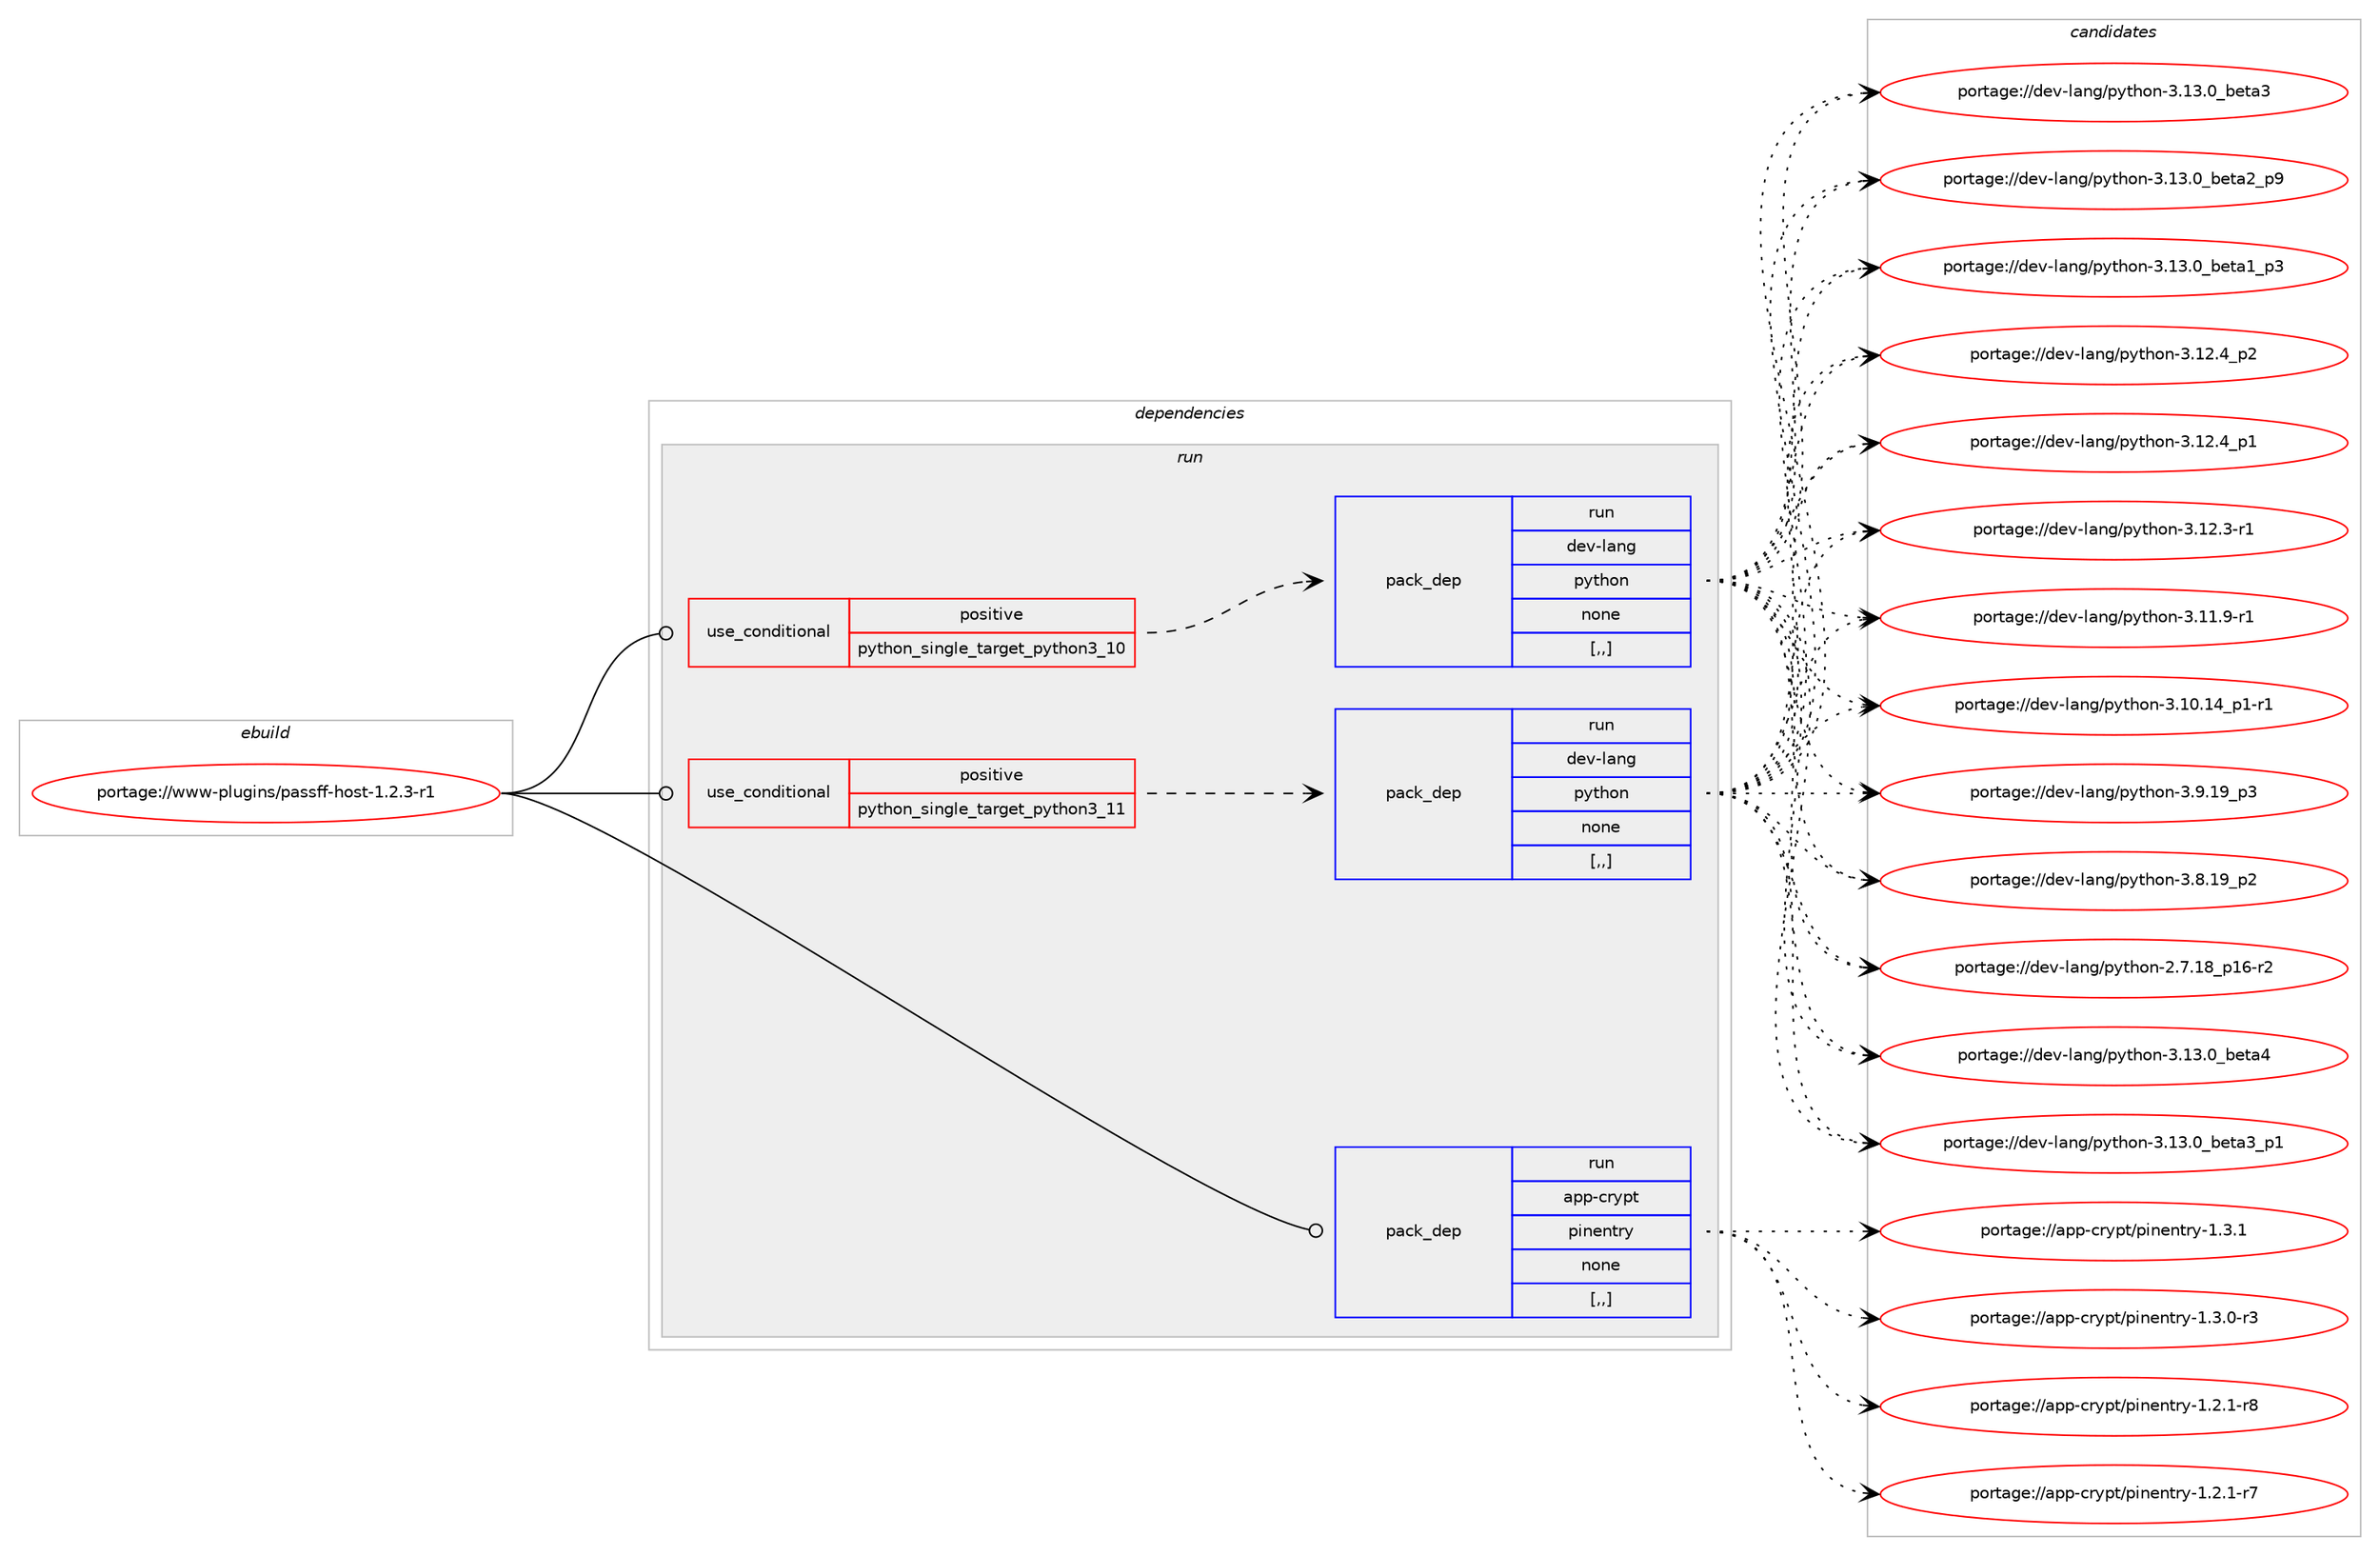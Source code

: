 digraph prolog {

# *************
# Graph options
# *************

newrank=true;
concentrate=true;
compound=true;
graph [rankdir=LR,fontname=Helvetica,fontsize=10,ranksep=1.5];#, ranksep=2.5, nodesep=0.2];
edge  [arrowhead=vee];
node  [fontname=Helvetica,fontsize=10];

# **********
# The ebuild
# **********

subgraph cluster_leftcol {
color=gray;
label=<<i>ebuild</i>>;
id [label="portage://www-plugins/passff-host-1.2.3-r1", color=red, width=4, href="../www-plugins/passff-host-1.2.3-r1.svg"];
}

# ****************
# The dependencies
# ****************

subgraph cluster_midcol {
color=gray;
label=<<i>dependencies</i>>;
subgraph cluster_compile {
fillcolor="#eeeeee";
style=filled;
label=<<i>compile</i>>;
}
subgraph cluster_compileandrun {
fillcolor="#eeeeee";
style=filled;
label=<<i>compile and run</i>>;
}
subgraph cluster_run {
fillcolor="#eeeeee";
style=filled;
label=<<i>run</i>>;
subgraph cond120382 {
dependency452492 [label=<<TABLE BORDER="0" CELLBORDER="1" CELLSPACING="0" CELLPADDING="4"><TR><TD ROWSPAN="3" CELLPADDING="10">use_conditional</TD></TR><TR><TD>positive</TD></TR><TR><TD>python_single_target_python3_10</TD></TR></TABLE>>, shape=none, color=red];
subgraph pack328747 {
dependency452493 [label=<<TABLE BORDER="0" CELLBORDER="1" CELLSPACING="0" CELLPADDING="4" WIDTH="220"><TR><TD ROWSPAN="6" CELLPADDING="30">pack_dep</TD></TR><TR><TD WIDTH="110">run</TD></TR><TR><TD>dev-lang</TD></TR><TR><TD>python</TD></TR><TR><TD>none</TD></TR><TR><TD>[,,]</TD></TR></TABLE>>, shape=none, color=blue];
}
dependency452492:e -> dependency452493:w [weight=20,style="dashed",arrowhead="vee"];
}
id:e -> dependency452492:w [weight=20,style="solid",arrowhead="odot"];
subgraph cond120383 {
dependency452494 [label=<<TABLE BORDER="0" CELLBORDER="1" CELLSPACING="0" CELLPADDING="4"><TR><TD ROWSPAN="3" CELLPADDING="10">use_conditional</TD></TR><TR><TD>positive</TD></TR><TR><TD>python_single_target_python3_11</TD></TR></TABLE>>, shape=none, color=red];
subgraph pack328748 {
dependency452495 [label=<<TABLE BORDER="0" CELLBORDER="1" CELLSPACING="0" CELLPADDING="4" WIDTH="220"><TR><TD ROWSPAN="6" CELLPADDING="30">pack_dep</TD></TR><TR><TD WIDTH="110">run</TD></TR><TR><TD>dev-lang</TD></TR><TR><TD>python</TD></TR><TR><TD>none</TD></TR><TR><TD>[,,]</TD></TR></TABLE>>, shape=none, color=blue];
}
dependency452494:e -> dependency452495:w [weight=20,style="dashed",arrowhead="vee"];
}
id:e -> dependency452494:w [weight=20,style="solid",arrowhead="odot"];
subgraph pack328749 {
dependency452496 [label=<<TABLE BORDER="0" CELLBORDER="1" CELLSPACING="0" CELLPADDING="4" WIDTH="220"><TR><TD ROWSPAN="6" CELLPADDING="30">pack_dep</TD></TR><TR><TD WIDTH="110">run</TD></TR><TR><TD>app-crypt</TD></TR><TR><TD>pinentry</TD></TR><TR><TD>none</TD></TR><TR><TD>[,,]</TD></TR></TABLE>>, shape=none, color=blue];
}
id:e -> dependency452496:w [weight=20,style="solid",arrowhead="odot"];
}
}

# **************
# The candidates
# **************

subgraph cluster_choices {
rank=same;
color=gray;
label=<<i>candidates</i>>;

subgraph choice328747 {
color=black;
nodesep=1;
choice1001011184510897110103471121211161041111104551464951464895981011169752 [label="portage://dev-lang/python-3.13.0_beta4", color=red, width=4,href="../dev-lang/python-3.13.0_beta4.svg"];
choice10010111845108971101034711212111610411111045514649514648959810111697519511249 [label="portage://dev-lang/python-3.13.0_beta3_p1", color=red, width=4,href="../dev-lang/python-3.13.0_beta3_p1.svg"];
choice1001011184510897110103471121211161041111104551464951464895981011169751 [label="portage://dev-lang/python-3.13.0_beta3", color=red, width=4,href="../dev-lang/python-3.13.0_beta3.svg"];
choice10010111845108971101034711212111610411111045514649514648959810111697509511257 [label="portage://dev-lang/python-3.13.0_beta2_p9", color=red, width=4,href="../dev-lang/python-3.13.0_beta2_p9.svg"];
choice10010111845108971101034711212111610411111045514649514648959810111697499511251 [label="portage://dev-lang/python-3.13.0_beta1_p3", color=red, width=4,href="../dev-lang/python-3.13.0_beta1_p3.svg"];
choice100101118451089711010347112121116104111110455146495046529511250 [label="portage://dev-lang/python-3.12.4_p2", color=red, width=4,href="../dev-lang/python-3.12.4_p2.svg"];
choice100101118451089711010347112121116104111110455146495046529511249 [label="portage://dev-lang/python-3.12.4_p1", color=red, width=4,href="../dev-lang/python-3.12.4_p1.svg"];
choice100101118451089711010347112121116104111110455146495046514511449 [label="portage://dev-lang/python-3.12.3-r1", color=red, width=4,href="../dev-lang/python-3.12.3-r1.svg"];
choice100101118451089711010347112121116104111110455146494946574511449 [label="portage://dev-lang/python-3.11.9-r1", color=red, width=4,href="../dev-lang/python-3.11.9-r1.svg"];
choice100101118451089711010347112121116104111110455146494846495295112494511449 [label="portage://dev-lang/python-3.10.14_p1-r1", color=red, width=4,href="../dev-lang/python-3.10.14_p1-r1.svg"];
choice100101118451089711010347112121116104111110455146574649579511251 [label="portage://dev-lang/python-3.9.19_p3", color=red, width=4,href="../dev-lang/python-3.9.19_p3.svg"];
choice100101118451089711010347112121116104111110455146564649579511250 [label="portage://dev-lang/python-3.8.19_p2", color=red, width=4,href="../dev-lang/python-3.8.19_p2.svg"];
choice100101118451089711010347112121116104111110455046554649569511249544511450 [label="portage://dev-lang/python-2.7.18_p16-r2", color=red, width=4,href="../dev-lang/python-2.7.18_p16-r2.svg"];
dependency452493:e -> choice1001011184510897110103471121211161041111104551464951464895981011169752:w [style=dotted,weight="100"];
dependency452493:e -> choice10010111845108971101034711212111610411111045514649514648959810111697519511249:w [style=dotted,weight="100"];
dependency452493:e -> choice1001011184510897110103471121211161041111104551464951464895981011169751:w [style=dotted,weight="100"];
dependency452493:e -> choice10010111845108971101034711212111610411111045514649514648959810111697509511257:w [style=dotted,weight="100"];
dependency452493:e -> choice10010111845108971101034711212111610411111045514649514648959810111697499511251:w [style=dotted,weight="100"];
dependency452493:e -> choice100101118451089711010347112121116104111110455146495046529511250:w [style=dotted,weight="100"];
dependency452493:e -> choice100101118451089711010347112121116104111110455146495046529511249:w [style=dotted,weight="100"];
dependency452493:e -> choice100101118451089711010347112121116104111110455146495046514511449:w [style=dotted,weight="100"];
dependency452493:e -> choice100101118451089711010347112121116104111110455146494946574511449:w [style=dotted,weight="100"];
dependency452493:e -> choice100101118451089711010347112121116104111110455146494846495295112494511449:w [style=dotted,weight="100"];
dependency452493:e -> choice100101118451089711010347112121116104111110455146574649579511251:w [style=dotted,weight="100"];
dependency452493:e -> choice100101118451089711010347112121116104111110455146564649579511250:w [style=dotted,weight="100"];
dependency452493:e -> choice100101118451089711010347112121116104111110455046554649569511249544511450:w [style=dotted,weight="100"];
}
subgraph choice328748 {
color=black;
nodesep=1;
choice1001011184510897110103471121211161041111104551464951464895981011169752 [label="portage://dev-lang/python-3.13.0_beta4", color=red, width=4,href="../dev-lang/python-3.13.0_beta4.svg"];
choice10010111845108971101034711212111610411111045514649514648959810111697519511249 [label="portage://dev-lang/python-3.13.0_beta3_p1", color=red, width=4,href="../dev-lang/python-3.13.0_beta3_p1.svg"];
choice1001011184510897110103471121211161041111104551464951464895981011169751 [label="portage://dev-lang/python-3.13.0_beta3", color=red, width=4,href="../dev-lang/python-3.13.0_beta3.svg"];
choice10010111845108971101034711212111610411111045514649514648959810111697509511257 [label="portage://dev-lang/python-3.13.0_beta2_p9", color=red, width=4,href="../dev-lang/python-3.13.0_beta2_p9.svg"];
choice10010111845108971101034711212111610411111045514649514648959810111697499511251 [label="portage://dev-lang/python-3.13.0_beta1_p3", color=red, width=4,href="../dev-lang/python-3.13.0_beta1_p3.svg"];
choice100101118451089711010347112121116104111110455146495046529511250 [label="portage://dev-lang/python-3.12.4_p2", color=red, width=4,href="../dev-lang/python-3.12.4_p2.svg"];
choice100101118451089711010347112121116104111110455146495046529511249 [label="portage://dev-lang/python-3.12.4_p1", color=red, width=4,href="../dev-lang/python-3.12.4_p1.svg"];
choice100101118451089711010347112121116104111110455146495046514511449 [label="portage://dev-lang/python-3.12.3-r1", color=red, width=4,href="../dev-lang/python-3.12.3-r1.svg"];
choice100101118451089711010347112121116104111110455146494946574511449 [label="portage://dev-lang/python-3.11.9-r1", color=red, width=4,href="../dev-lang/python-3.11.9-r1.svg"];
choice100101118451089711010347112121116104111110455146494846495295112494511449 [label="portage://dev-lang/python-3.10.14_p1-r1", color=red, width=4,href="../dev-lang/python-3.10.14_p1-r1.svg"];
choice100101118451089711010347112121116104111110455146574649579511251 [label="portage://dev-lang/python-3.9.19_p3", color=red, width=4,href="../dev-lang/python-3.9.19_p3.svg"];
choice100101118451089711010347112121116104111110455146564649579511250 [label="portage://dev-lang/python-3.8.19_p2", color=red, width=4,href="../dev-lang/python-3.8.19_p2.svg"];
choice100101118451089711010347112121116104111110455046554649569511249544511450 [label="portage://dev-lang/python-2.7.18_p16-r2", color=red, width=4,href="../dev-lang/python-2.7.18_p16-r2.svg"];
dependency452495:e -> choice1001011184510897110103471121211161041111104551464951464895981011169752:w [style=dotted,weight="100"];
dependency452495:e -> choice10010111845108971101034711212111610411111045514649514648959810111697519511249:w [style=dotted,weight="100"];
dependency452495:e -> choice1001011184510897110103471121211161041111104551464951464895981011169751:w [style=dotted,weight="100"];
dependency452495:e -> choice10010111845108971101034711212111610411111045514649514648959810111697509511257:w [style=dotted,weight="100"];
dependency452495:e -> choice10010111845108971101034711212111610411111045514649514648959810111697499511251:w [style=dotted,weight="100"];
dependency452495:e -> choice100101118451089711010347112121116104111110455146495046529511250:w [style=dotted,weight="100"];
dependency452495:e -> choice100101118451089711010347112121116104111110455146495046529511249:w [style=dotted,weight="100"];
dependency452495:e -> choice100101118451089711010347112121116104111110455146495046514511449:w [style=dotted,weight="100"];
dependency452495:e -> choice100101118451089711010347112121116104111110455146494946574511449:w [style=dotted,weight="100"];
dependency452495:e -> choice100101118451089711010347112121116104111110455146494846495295112494511449:w [style=dotted,weight="100"];
dependency452495:e -> choice100101118451089711010347112121116104111110455146574649579511251:w [style=dotted,weight="100"];
dependency452495:e -> choice100101118451089711010347112121116104111110455146564649579511250:w [style=dotted,weight="100"];
dependency452495:e -> choice100101118451089711010347112121116104111110455046554649569511249544511450:w [style=dotted,weight="100"];
}
subgraph choice328749 {
color=black;
nodesep=1;
choice97112112459911412111211647112105110101110116114121454946514649 [label="portage://app-crypt/pinentry-1.3.1", color=red, width=4,href="../app-crypt/pinentry-1.3.1.svg"];
choice971121124599114121112116471121051101011101161141214549465146484511451 [label="portage://app-crypt/pinentry-1.3.0-r3", color=red, width=4,href="../app-crypt/pinentry-1.3.0-r3.svg"];
choice971121124599114121112116471121051101011101161141214549465046494511456 [label="portage://app-crypt/pinentry-1.2.1-r8", color=red, width=4,href="../app-crypt/pinentry-1.2.1-r8.svg"];
choice971121124599114121112116471121051101011101161141214549465046494511455 [label="portage://app-crypt/pinentry-1.2.1-r7", color=red, width=4,href="../app-crypt/pinentry-1.2.1-r7.svg"];
dependency452496:e -> choice97112112459911412111211647112105110101110116114121454946514649:w [style=dotted,weight="100"];
dependency452496:e -> choice971121124599114121112116471121051101011101161141214549465146484511451:w [style=dotted,weight="100"];
dependency452496:e -> choice971121124599114121112116471121051101011101161141214549465046494511456:w [style=dotted,weight="100"];
dependency452496:e -> choice971121124599114121112116471121051101011101161141214549465046494511455:w [style=dotted,weight="100"];
}
}

}

